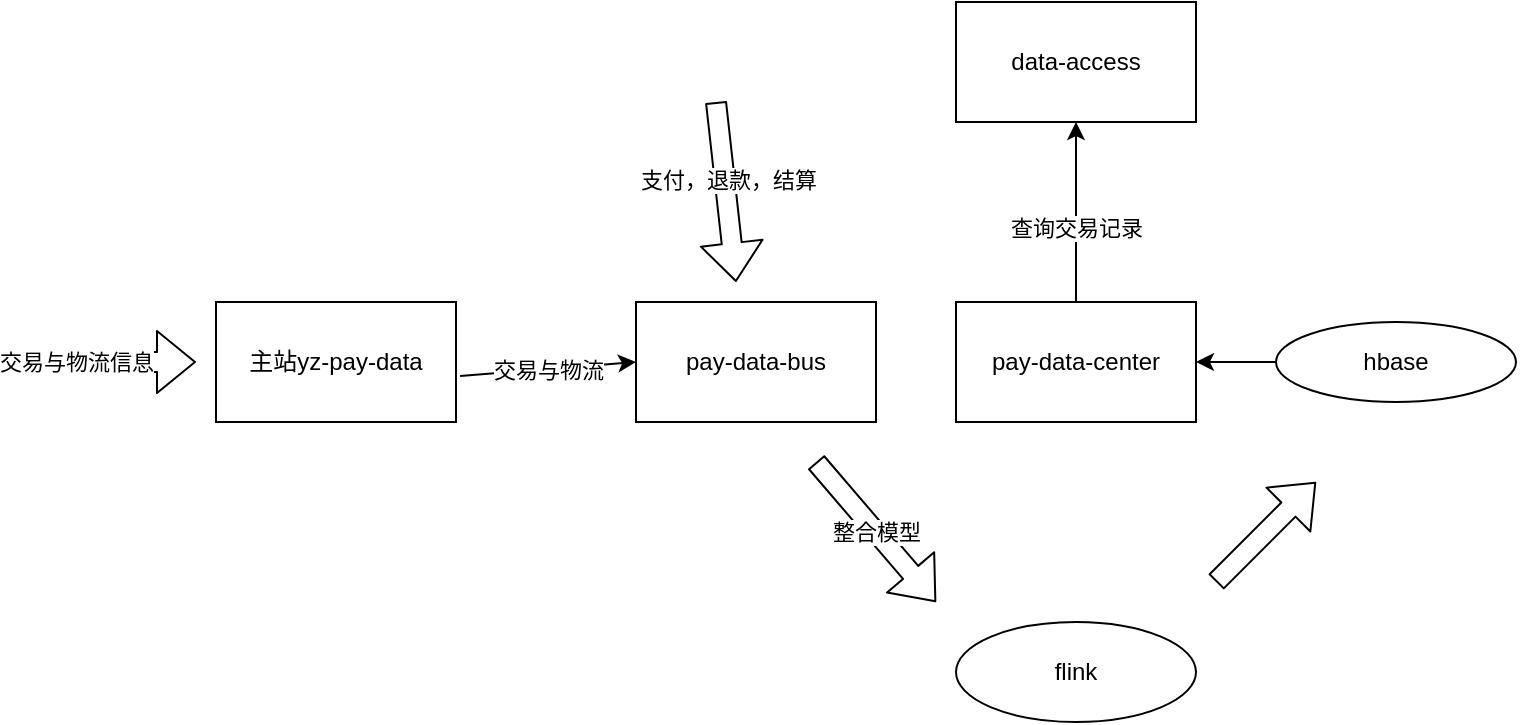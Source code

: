 <mxfile version="13.6.8" type="github"><diagram id="C0fGDRmaan_CZ6CSliYL" name="第 1 页"><mxGraphModel dx="946" dy="522" grid="1" gridSize="10" guides="1" tooltips="1" connect="1" arrows="1" fold="1" page="1" pageScale="1" pageWidth="827" pageHeight="1169" math="0" shadow="0"><root><mxCell id="0"/><mxCell id="1" parent="0"/><mxCell id="Mr0P4GLfGCzklaoeUv2k-1" value="主站yz-pay-data" style="rounded=0;whiteSpace=wrap;html=1;" vertex="1" parent="1"><mxGeometry x="120" y="190" width="120" height="60" as="geometry"/></mxCell><mxCell id="Mr0P4GLfGCzklaoeUv2k-2" value="pay-data-bus" style="rounded=0;whiteSpace=wrap;html=1;" vertex="1" parent="1"><mxGeometry x="330" y="190" width="120" height="60" as="geometry"/></mxCell><mxCell id="Mr0P4GLfGCzklaoeUv2k-16" value="" style="edgeStyle=orthogonalEdgeStyle;rounded=0;orthogonalLoop=1;jettySize=auto;html=1;" edge="1" parent="1" source="Mr0P4GLfGCzklaoeUv2k-3" target="Mr0P4GLfGCzklaoeUv2k-15"><mxGeometry relative="1" as="geometry"/></mxCell><mxCell id="Mr0P4GLfGCzklaoeUv2k-17" value="查询交易记录" style="edgeLabel;html=1;align=center;verticalAlign=middle;resizable=0;points=[];" vertex="1" connectable="0" parent="Mr0P4GLfGCzklaoeUv2k-16"><mxGeometry x="-0.178" relative="1" as="geometry"><mxPoint as="offset"/></mxGeometry></mxCell><mxCell id="Mr0P4GLfGCzklaoeUv2k-3" value="pay-data-center" style="rounded=0;whiteSpace=wrap;html=1;" vertex="1" parent="1"><mxGeometry x="490" y="190" width="120" height="60" as="geometry"/></mxCell><mxCell id="Mr0P4GLfGCzklaoeUv2k-4" value="交易与物流" style="endArrow=classic;html=1;exitX=1.017;exitY=0.617;exitDx=0;exitDy=0;exitPerimeter=0;entryX=0;entryY=0.5;entryDx=0;entryDy=0;" edge="1" parent="1" source="Mr0P4GLfGCzklaoeUv2k-1" target="Mr0P4GLfGCzklaoeUv2k-2"><mxGeometry width="50" height="50" relative="1" as="geometry"><mxPoint x="380" y="270" as="sourcePoint"/><mxPoint x="370" y="220" as="targetPoint"/></mxGeometry></mxCell><mxCell id="Mr0P4GLfGCzklaoeUv2k-6" value="" style="shape=flexArrow;endArrow=classic;html=1;" edge="1" parent="1"><mxGeometry width="50" height="50" relative="1" as="geometry"><mxPoint x="20" y="220" as="sourcePoint"/><mxPoint x="110" y="220" as="targetPoint"/></mxGeometry></mxCell><mxCell id="Mr0P4GLfGCzklaoeUv2k-7" value="交易与物流信息" style="edgeLabel;html=1;align=center;verticalAlign=middle;resizable=0;points=[];" vertex="1" connectable="0" parent="Mr0P4GLfGCzklaoeUv2k-6"><mxGeometry x="-0.178" y="1" relative="1" as="geometry"><mxPoint x="-7" y="1" as="offset"/></mxGeometry></mxCell><mxCell id="Mr0P4GLfGCzklaoeUv2k-9" value="" style="shape=flexArrow;endArrow=classic;html=1;" edge="1" parent="1"><mxGeometry width="50" height="50" relative="1" as="geometry"><mxPoint x="370" y="90" as="sourcePoint"/><mxPoint x="380" y="180" as="targetPoint"/></mxGeometry></mxCell><mxCell id="Mr0P4GLfGCzklaoeUv2k-10" value="支付，退款，结算" style="edgeLabel;html=1;align=center;verticalAlign=middle;resizable=0;points=[];" vertex="1" connectable="0" parent="Mr0P4GLfGCzklaoeUv2k-9"><mxGeometry x="-0.132" y="1" relative="1" as="geometry"><mxPoint as="offset"/></mxGeometry></mxCell><mxCell id="Mr0P4GLfGCzklaoeUv2k-11" value="flink" style="ellipse;whiteSpace=wrap;html=1;" vertex="1" parent="1"><mxGeometry x="490" y="350" width="120" height="50" as="geometry"/></mxCell><mxCell id="Mr0P4GLfGCzklaoeUv2k-12" value="整合模型" style="shape=flexArrow;endArrow=classic;html=1;" edge="1" parent="1"><mxGeometry width="50" height="50" relative="1" as="geometry"><mxPoint x="420" y="270" as="sourcePoint"/><mxPoint x="480" y="340" as="targetPoint"/></mxGeometry></mxCell><mxCell id="Mr0P4GLfGCzklaoeUv2k-13" value="" style="shape=flexArrow;endArrow=classic;html=1;" edge="1" parent="1"><mxGeometry width="50" height="50" relative="1" as="geometry"><mxPoint x="620" y="330" as="sourcePoint"/><mxPoint x="670" y="280" as="targetPoint"/></mxGeometry></mxCell><mxCell id="Mr0P4GLfGCzklaoeUv2k-18" style="edgeStyle=orthogonalEdgeStyle;rounded=0;orthogonalLoop=1;jettySize=auto;html=1;exitX=0;exitY=0.5;exitDx=0;exitDy=0;entryX=1;entryY=0.5;entryDx=0;entryDy=0;" edge="1" parent="1" source="Mr0P4GLfGCzklaoeUv2k-14" target="Mr0P4GLfGCzklaoeUv2k-3"><mxGeometry relative="1" as="geometry"/></mxCell><mxCell id="Mr0P4GLfGCzklaoeUv2k-14" value="hbase" style="ellipse;whiteSpace=wrap;html=1;" vertex="1" parent="1"><mxGeometry x="650" y="200" width="120" height="40" as="geometry"/></mxCell><mxCell id="Mr0P4GLfGCzklaoeUv2k-15" value="data-access" style="rounded=0;whiteSpace=wrap;html=1;" vertex="1" parent="1"><mxGeometry x="490" y="40" width="120" height="60" as="geometry"/></mxCell></root></mxGraphModel></diagram></mxfile>